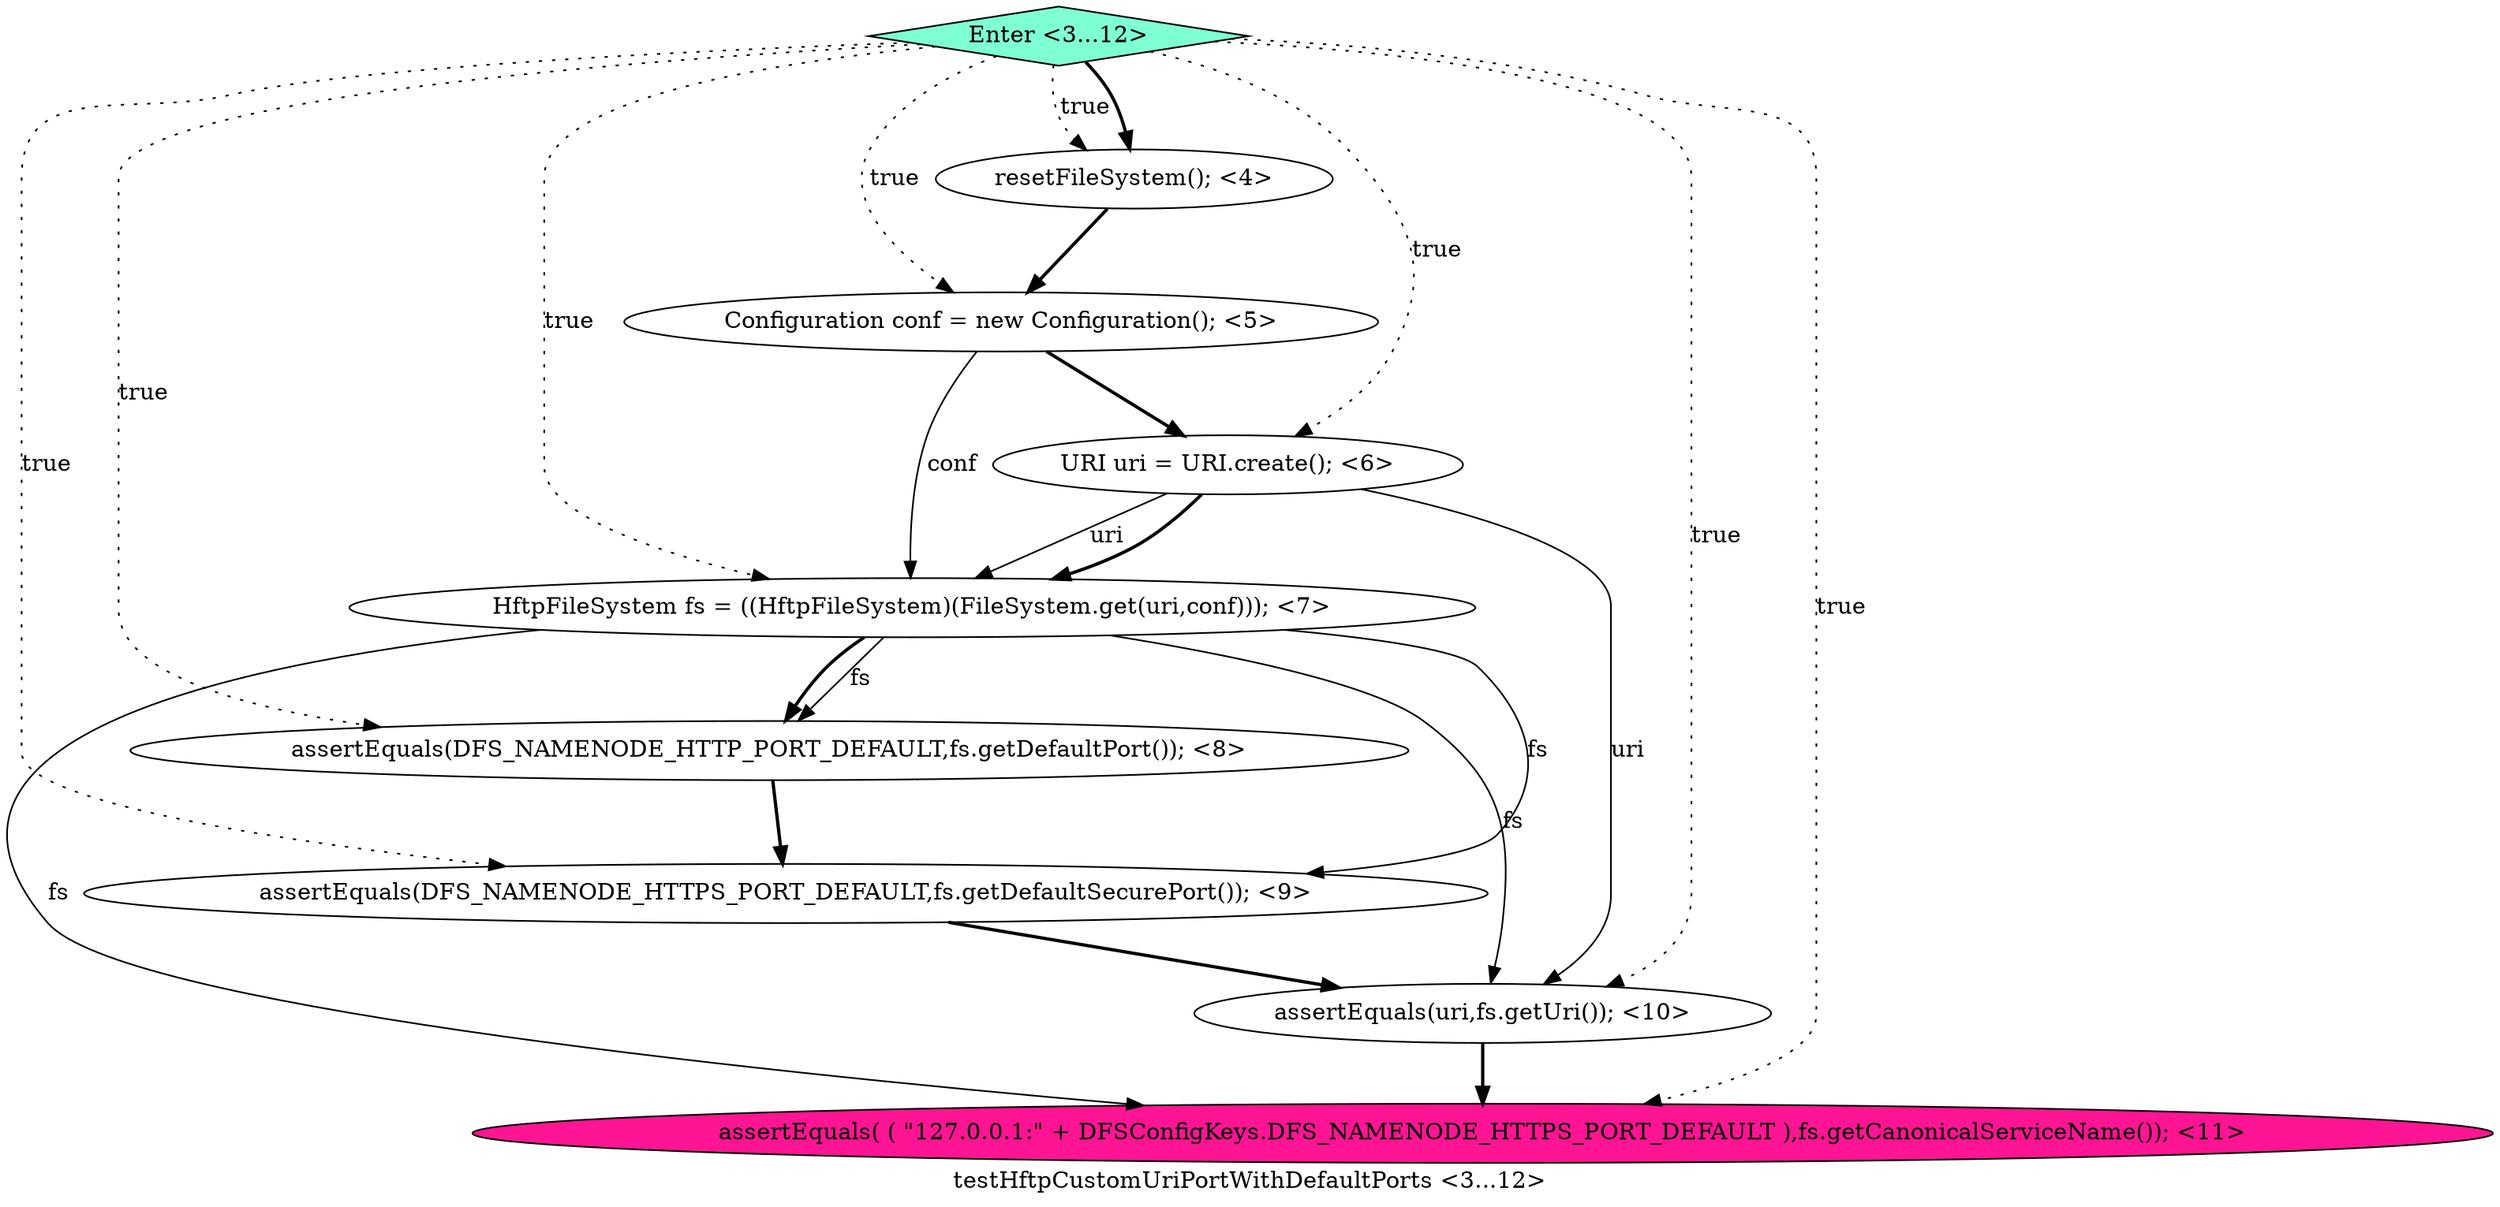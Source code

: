 digraph PDG {
label = "testHftpCustomUriPortWithDefaultPorts <3...12>";
0.0 [style = filled, label = "resetFileSystem(); <4>", fillcolor = white, shape = ellipse];
0.5 [style = filled, label = "assertEquals(DFS_NAMENODE_HTTPS_PORT_DEFAULT,fs.getDefaultSecurePort()); <9>", fillcolor = white, shape = ellipse];
0.6 [style = filled, label = "assertEquals(uri,fs.getUri()); <10>", fillcolor = white, shape = ellipse];
0.8 [style = filled, label = "Enter <3...12>", fillcolor = aquamarine, shape = diamond];
0.7 [style = filled, label = "assertEquals( ( \"127.0.0.1:\" + DFSConfigKeys.DFS_NAMENODE_HTTPS_PORT_DEFAULT ),fs.getCanonicalServiceName()); <11>", fillcolor = deeppink, shape = ellipse];
0.1 [style = filled, label = "Configuration conf = new Configuration(); <5>", fillcolor = white, shape = ellipse];
0.4 [style = filled, label = "assertEquals(DFS_NAMENODE_HTTP_PORT_DEFAULT,fs.getDefaultPort()); <8>", fillcolor = white, shape = ellipse];
0.2 [style = filled, label = "URI uri = URI.create(); <6>", fillcolor = white, shape = ellipse];
0.3 [style = filled, label = "HftpFileSystem fs = ((HftpFileSystem)(FileSystem.get(uri,conf))); <7>", fillcolor = white, shape = ellipse];
0.0 -> 0.1 [style = bold, label=""];
0.1 -> 0.2 [style = bold, label=""];
0.1 -> 0.3 [style = solid, label="conf"];
0.2 -> 0.3 [style = solid, label="uri"];
0.2 -> 0.3 [style = bold, label=""];
0.2 -> 0.6 [style = solid, label="uri"];
0.3 -> 0.4 [style = solid, label="fs"];
0.3 -> 0.4 [style = bold, label=""];
0.3 -> 0.5 [style = solid, label="fs"];
0.3 -> 0.6 [style = solid, label="fs"];
0.3 -> 0.7 [style = solid, label="fs"];
0.4 -> 0.5 [style = bold, label=""];
0.5 -> 0.6 [style = bold, label=""];
0.6 -> 0.7 [style = bold, label=""];
0.8 -> 0.0 [style = dotted, label="true"];
0.8 -> 0.0 [style = bold, label=""];
0.8 -> 0.1 [style = dotted, label="true"];
0.8 -> 0.2 [style = dotted, label="true"];
0.8 -> 0.3 [style = dotted, label="true"];
0.8 -> 0.4 [style = dotted, label="true"];
0.8 -> 0.5 [style = dotted, label="true"];
0.8 -> 0.6 [style = dotted, label="true"];
0.8 -> 0.7 [style = dotted, label="true"];
}

